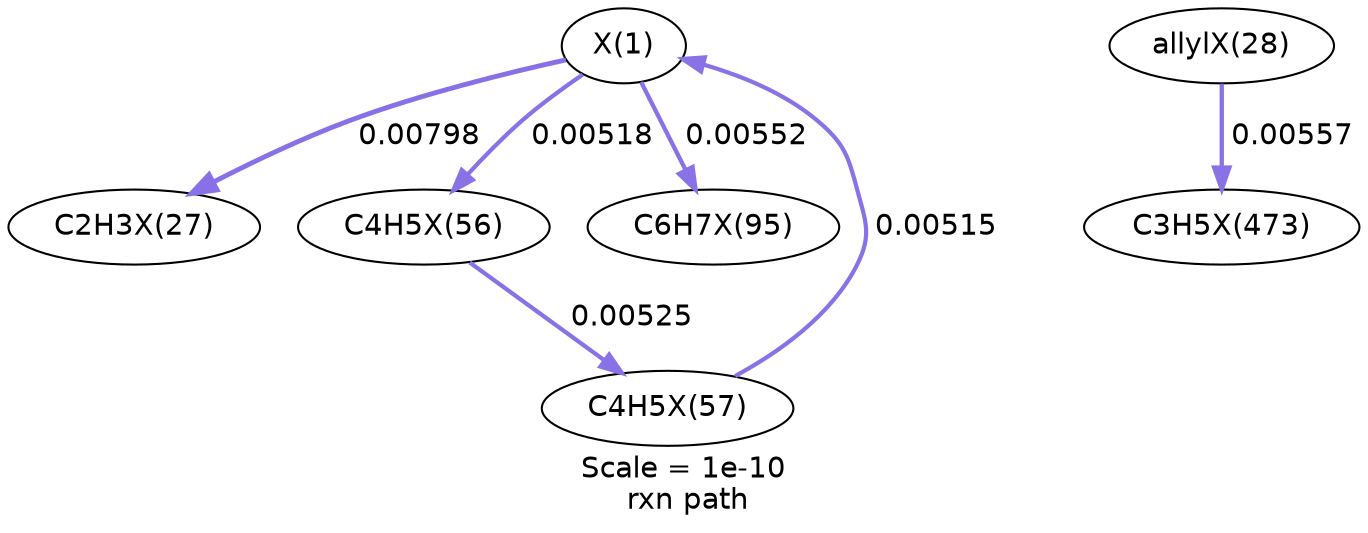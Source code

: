 digraph reaction_paths {
center=1;
s65 -> s67[fontname="Helvetica", style="setlinewidth(2.35)", arrowsize=1.18, color="0.7, 0.508, 0.9"
, label=" 0.00798"];
s65 -> s78[fontname="Helvetica", style="setlinewidth(2.03)", arrowsize=1.01, color="0.7, 0.505, 0.9"
, label=" 0.00518"];
s79 -> s65[fontname="Helvetica", style="setlinewidth(2.02)", arrowsize=1.01, color="0.7, 0.505, 0.9"
, label=" 0.00515"];
s65 -> s87[fontname="Helvetica", style="setlinewidth(2.07)", arrowsize=1.04, color="0.7, 0.506, 0.9"
, label=" 0.00552"];
s78 -> s79[fontname="Helvetica", style="setlinewidth(2.04)", arrowsize=1.02, color="0.7, 0.505, 0.9"
, label=" 0.00525"];
s68 -> s120[fontname="Helvetica", style="setlinewidth(2.08)", arrowsize=1.04, color="0.7, 0.506, 0.9"
, label=" 0.00557"];
s65 [ fontname="Helvetica", label="X(1)"];
s67 [ fontname="Helvetica", label="C2H3X(27)"];
s68 [ fontname="Helvetica", label="allylX(28)"];
s78 [ fontname="Helvetica", label="C4H5X(56)"];
s79 [ fontname="Helvetica", label="C4H5X(57)"];
s87 [ fontname="Helvetica", label="C6H7X(95)"];
s120 [ fontname="Helvetica", label="C3H5X(473)"];
 label = "Scale = 1e-10\l rxn path";
 fontname = "Helvetica";
}
